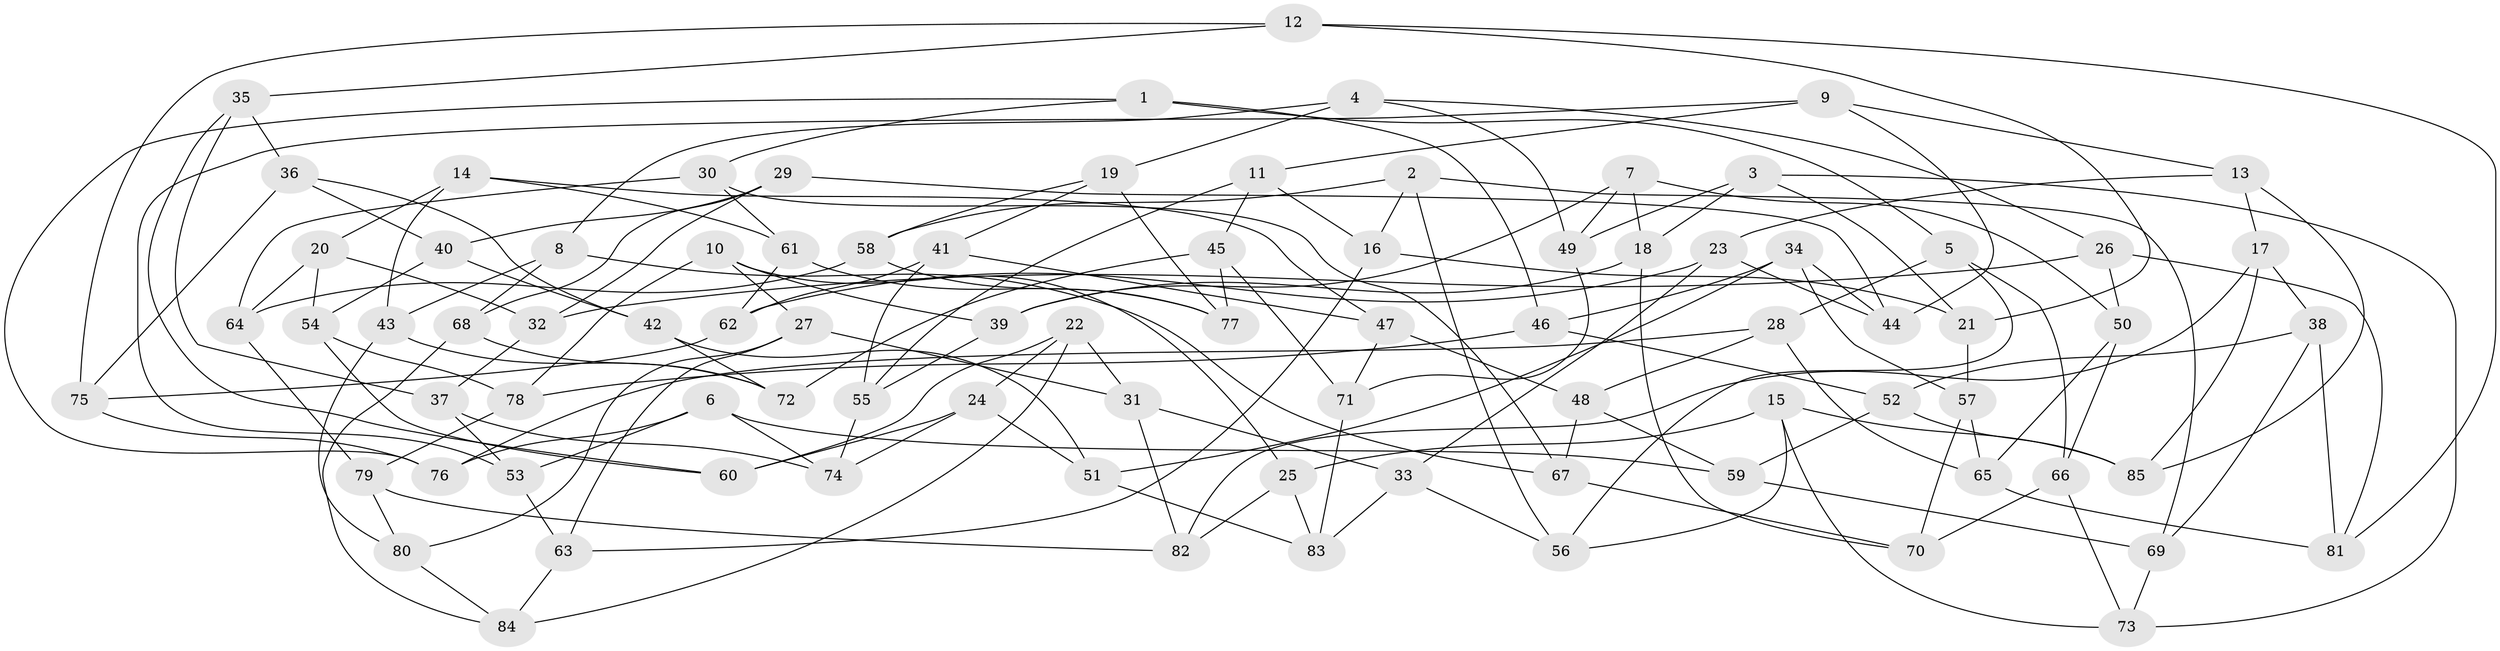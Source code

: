 // Generated by graph-tools (version 1.1) at 2025/50/03/09/25 03:50:57]
// undirected, 85 vertices, 170 edges
graph export_dot {
graph [start="1"]
  node [color=gray90,style=filled];
  1;
  2;
  3;
  4;
  5;
  6;
  7;
  8;
  9;
  10;
  11;
  12;
  13;
  14;
  15;
  16;
  17;
  18;
  19;
  20;
  21;
  22;
  23;
  24;
  25;
  26;
  27;
  28;
  29;
  30;
  31;
  32;
  33;
  34;
  35;
  36;
  37;
  38;
  39;
  40;
  41;
  42;
  43;
  44;
  45;
  46;
  47;
  48;
  49;
  50;
  51;
  52;
  53;
  54;
  55;
  56;
  57;
  58;
  59;
  60;
  61;
  62;
  63;
  64;
  65;
  66;
  67;
  68;
  69;
  70;
  71;
  72;
  73;
  74;
  75;
  76;
  77;
  78;
  79;
  80;
  81;
  82;
  83;
  84;
  85;
  1 -- 46;
  1 -- 76;
  1 -- 5;
  1 -- 30;
  2 -- 56;
  2 -- 58;
  2 -- 16;
  2 -- 69;
  3 -- 73;
  3 -- 18;
  3 -- 49;
  3 -- 21;
  4 -- 19;
  4 -- 49;
  4 -- 26;
  4 -- 8;
  5 -- 56;
  5 -- 28;
  5 -- 66;
  6 -- 53;
  6 -- 59;
  6 -- 74;
  6 -- 76;
  7 -- 49;
  7 -- 39;
  7 -- 50;
  7 -- 18;
  8 -- 67;
  8 -- 43;
  8 -- 68;
  9 -- 44;
  9 -- 11;
  9 -- 13;
  9 -- 53;
  10 -- 27;
  10 -- 25;
  10 -- 78;
  10 -- 39;
  11 -- 45;
  11 -- 16;
  11 -- 55;
  12 -- 35;
  12 -- 81;
  12 -- 75;
  12 -- 21;
  13 -- 17;
  13 -- 85;
  13 -- 23;
  14 -- 61;
  14 -- 43;
  14 -- 20;
  14 -- 47;
  15 -- 56;
  15 -- 25;
  15 -- 85;
  15 -- 73;
  16 -- 63;
  16 -- 21;
  17 -- 82;
  17 -- 85;
  17 -- 38;
  18 -- 39;
  18 -- 70;
  19 -- 58;
  19 -- 41;
  19 -- 77;
  20 -- 64;
  20 -- 32;
  20 -- 54;
  21 -- 57;
  22 -- 24;
  22 -- 84;
  22 -- 60;
  22 -- 31;
  23 -- 62;
  23 -- 33;
  23 -- 44;
  24 -- 51;
  24 -- 60;
  24 -- 74;
  25 -- 82;
  25 -- 83;
  26 -- 81;
  26 -- 50;
  26 -- 32;
  27 -- 31;
  27 -- 63;
  27 -- 80;
  28 -- 48;
  28 -- 65;
  28 -- 76;
  29 -- 68;
  29 -- 32;
  29 -- 40;
  29 -- 44;
  30 -- 61;
  30 -- 67;
  30 -- 64;
  31 -- 33;
  31 -- 82;
  32 -- 37;
  33 -- 83;
  33 -- 56;
  34 -- 46;
  34 -- 51;
  34 -- 57;
  34 -- 44;
  35 -- 37;
  35 -- 60;
  35 -- 36;
  36 -- 40;
  36 -- 42;
  36 -- 75;
  37 -- 74;
  37 -- 53;
  38 -- 52;
  38 -- 81;
  38 -- 69;
  39 -- 55;
  40 -- 42;
  40 -- 54;
  41 -- 55;
  41 -- 62;
  41 -- 47;
  42 -- 72;
  42 -- 51;
  43 -- 72;
  43 -- 80;
  45 -- 72;
  45 -- 77;
  45 -- 71;
  46 -- 78;
  46 -- 52;
  47 -- 48;
  47 -- 71;
  48 -- 59;
  48 -- 67;
  49 -- 71;
  50 -- 65;
  50 -- 66;
  51 -- 83;
  52 -- 85;
  52 -- 59;
  53 -- 63;
  54 -- 78;
  54 -- 60;
  55 -- 74;
  57 -- 70;
  57 -- 65;
  58 -- 77;
  58 -- 64;
  59 -- 69;
  61 -- 62;
  61 -- 77;
  62 -- 75;
  63 -- 84;
  64 -- 79;
  65 -- 81;
  66 -- 70;
  66 -- 73;
  67 -- 70;
  68 -- 84;
  68 -- 72;
  69 -- 73;
  71 -- 83;
  75 -- 76;
  78 -- 79;
  79 -- 80;
  79 -- 82;
  80 -- 84;
}
